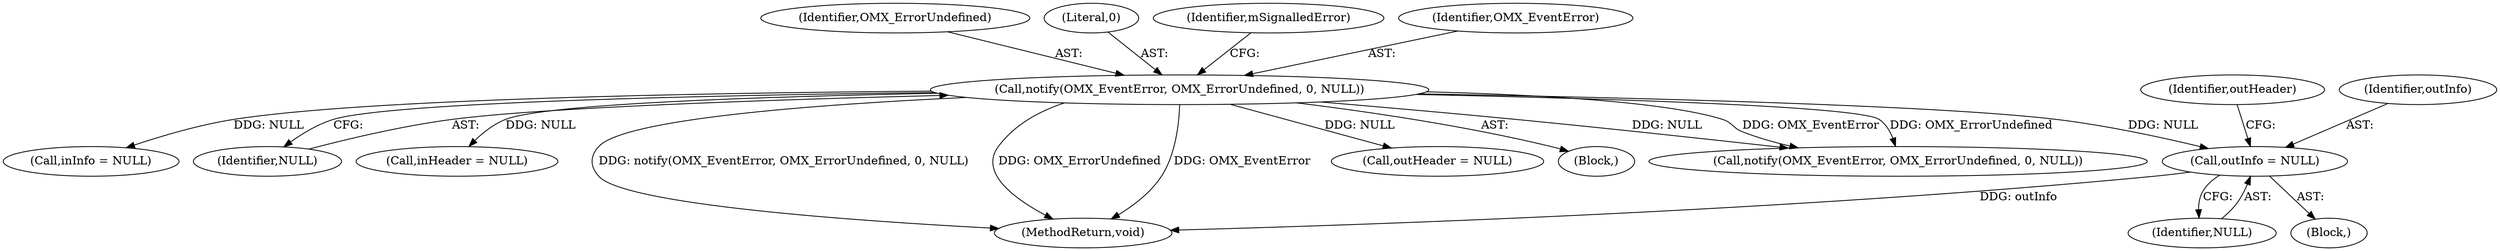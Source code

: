 digraph "0_Android_7cea5cb64b83d690fe02bc210bbdf08f5a87636f@pointer" {
"1000316" [label="(Call,outInfo = NULL)"];
"1000195" [label="(Call,notify(OMX_EventError, OMX_ErrorUndefined, 0, NULL))"];
"1000197" [label="(Identifier,OMX_ErrorUndefined)"];
"1000195" [label="(Call,notify(OMX_EventError, OMX_ErrorUndefined, 0, NULL))"];
"1000198" [label="(Literal,0)"];
"1000318" [label="(Identifier,NULL)"];
"1000316" [label="(Call,outInfo = NULL)"];
"1000201" [label="(Identifier,mSignalledError)"];
"1000320" [label="(Identifier,outHeader)"];
"1000223" [label="(Call,notify(OMX_EventError, OMX_ErrorUndefined, 0, NULL))"];
"1000301" [label="(Call,inInfo = NULL)"];
"1000199" [label="(Identifier,NULL)"];
"1000306" [label="(Call,inHeader = NULL)"];
"1000196" [label="(Identifier,OMX_EventError)"];
"1000324" [label="(MethodReturn,void)"];
"1000321" [label="(Call,outHeader = NULL)"];
"1000189" [label="(Block,)"];
"1000317" [label="(Identifier,outInfo)"];
"1000124" [label="(Block,)"];
"1000316" -> "1000124"  [label="AST: "];
"1000316" -> "1000318"  [label="CFG: "];
"1000317" -> "1000316"  [label="AST: "];
"1000318" -> "1000316"  [label="AST: "];
"1000320" -> "1000316"  [label="CFG: "];
"1000316" -> "1000324"  [label="DDG: outInfo"];
"1000195" -> "1000316"  [label="DDG: NULL"];
"1000195" -> "1000189"  [label="AST: "];
"1000195" -> "1000199"  [label="CFG: "];
"1000196" -> "1000195"  [label="AST: "];
"1000197" -> "1000195"  [label="AST: "];
"1000198" -> "1000195"  [label="AST: "];
"1000199" -> "1000195"  [label="AST: "];
"1000201" -> "1000195"  [label="CFG: "];
"1000195" -> "1000324"  [label="DDG: notify(OMX_EventError, OMX_ErrorUndefined, 0, NULL)"];
"1000195" -> "1000324"  [label="DDG: OMX_ErrorUndefined"];
"1000195" -> "1000324"  [label="DDG: OMX_EventError"];
"1000195" -> "1000223"  [label="DDG: OMX_EventError"];
"1000195" -> "1000223"  [label="DDG: OMX_ErrorUndefined"];
"1000195" -> "1000223"  [label="DDG: NULL"];
"1000195" -> "1000301"  [label="DDG: NULL"];
"1000195" -> "1000306"  [label="DDG: NULL"];
"1000195" -> "1000321"  [label="DDG: NULL"];
}
